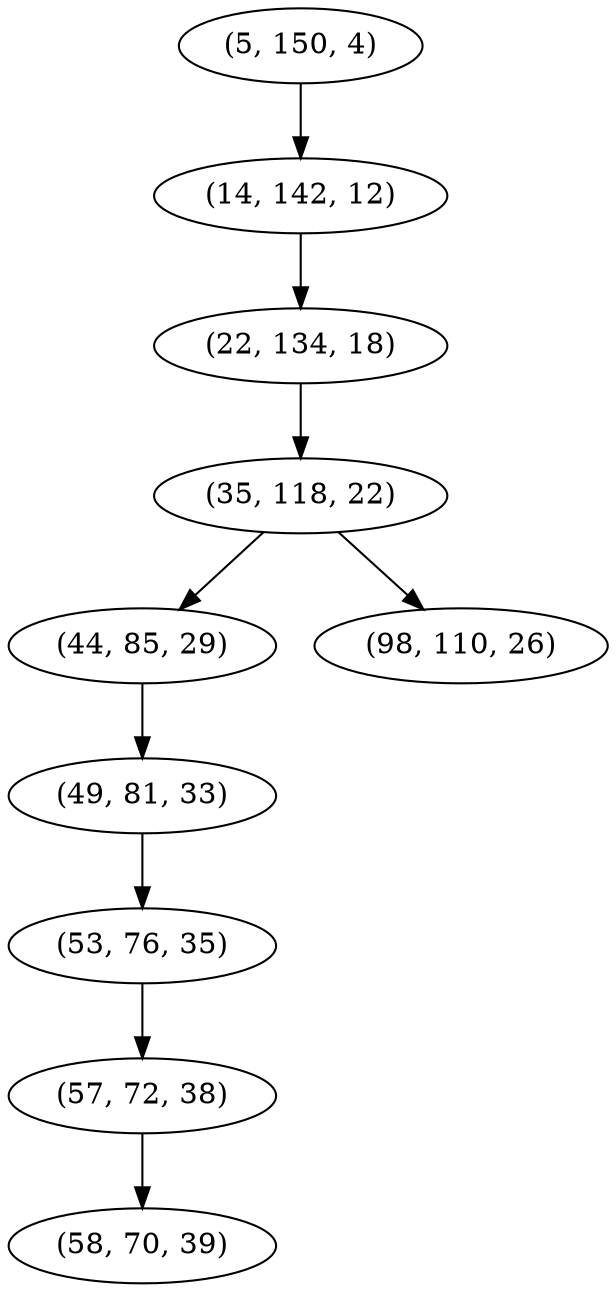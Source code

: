 digraph tree {
    "(5, 150, 4)";
    "(14, 142, 12)";
    "(22, 134, 18)";
    "(35, 118, 22)";
    "(44, 85, 29)";
    "(49, 81, 33)";
    "(53, 76, 35)";
    "(57, 72, 38)";
    "(58, 70, 39)";
    "(98, 110, 26)";
    "(5, 150, 4)" -> "(14, 142, 12)";
    "(14, 142, 12)" -> "(22, 134, 18)";
    "(22, 134, 18)" -> "(35, 118, 22)";
    "(35, 118, 22)" -> "(44, 85, 29)";
    "(35, 118, 22)" -> "(98, 110, 26)";
    "(44, 85, 29)" -> "(49, 81, 33)";
    "(49, 81, 33)" -> "(53, 76, 35)";
    "(53, 76, 35)" -> "(57, 72, 38)";
    "(57, 72, 38)" -> "(58, 70, 39)";
}

